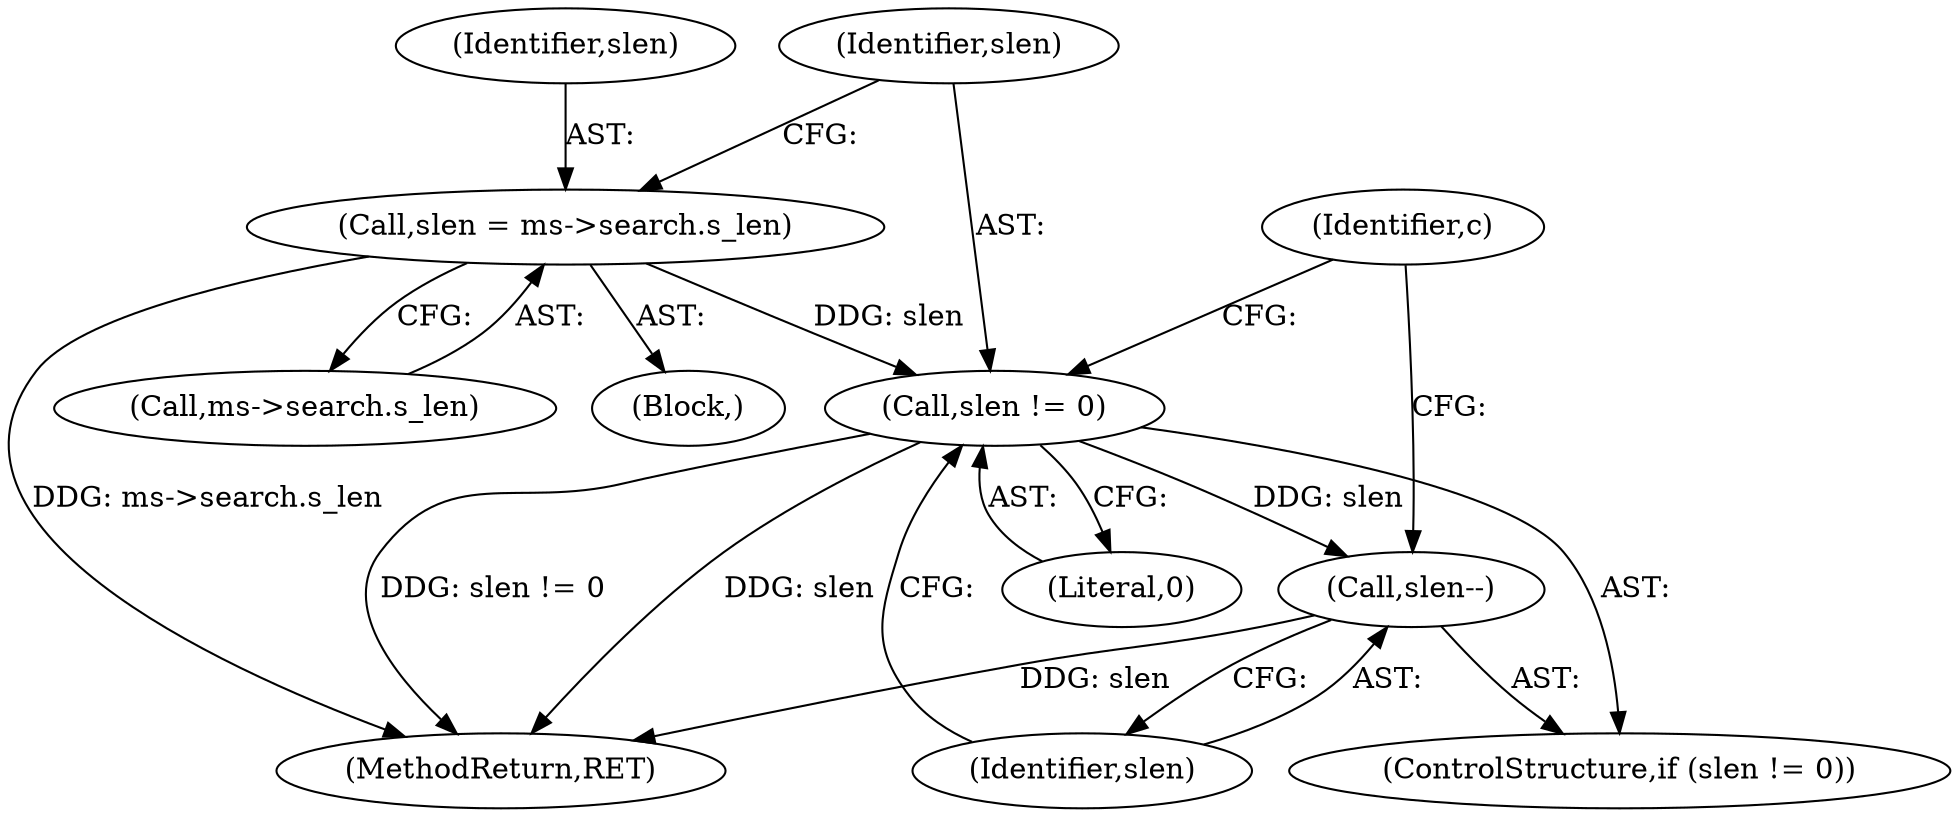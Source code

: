 digraph "0_file_4a284c89d6ef11aca34da65da7d673050a5ea320_1@pointer" {
"1000524" [label="(Call,slen = ms->search.s_len)"];
"1000533" [label="(Call,slen != 0)"];
"1000536" [label="(Call,slen--)"];
"1000532" [label="(ControlStructure,if (slen != 0))"];
"1000533" [label="(Call,slen != 0)"];
"1000526" [label="(Call,ms->search.s_len)"];
"1000980" [label="(MethodReturn,RET)"];
"1000534" [label="(Identifier,slen)"];
"1000521" [label="(Block,)"];
"1000524" [label="(Call,slen = ms->search.s_len)"];
"1000525" [label="(Identifier,slen)"];
"1000537" [label="(Identifier,slen)"];
"1000539" [label="(Identifier,c)"];
"1000536" [label="(Call,slen--)"];
"1000535" [label="(Literal,0)"];
"1000524" -> "1000521"  [label="AST: "];
"1000524" -> "1000526"  [label="CFG: "];
"1000525" -> "1000524"  [label="AST: "];
"1000526" -> "1000524"  [label="AST: "];
"1000534" -> "1000524"  [label="CFG: "];
"1000524" -> "1000980"  [label="DDG: ms->search.s_len"];
"1000524" -> "1000533"  [label="DDG: slen"];
"1000533" -> "1000532"  [label="AST: "];
"1000533" -> "1000535"  [label="CFG: "];
"1000534" -> "1000533"  [label="AST: "];
"1000535" -> "1000533"  [label="AST: "];
"1000537" -> "1000533"  [label="CFG: "];
"1000539" -> "1000533"  [label="CFG: "];
"1000533" -> "1000980"  [label="DDG: slen != 0"];
"1000533" -> "1000980"  [label="DDG: slen"];
"1000533" -> "1000536"  [label="DDG: slen"];
"1000536" -> "1000532"  [label="AST: "];
"1000536" -> "1000537"  [label="CFG: "];
"1000537" -> "1000536"  [label="AST: "];
"1000539" -> "1000536"  [label="CFG: "];
"1000536" -> "1000980"  [label="DDG: slen"];
}
